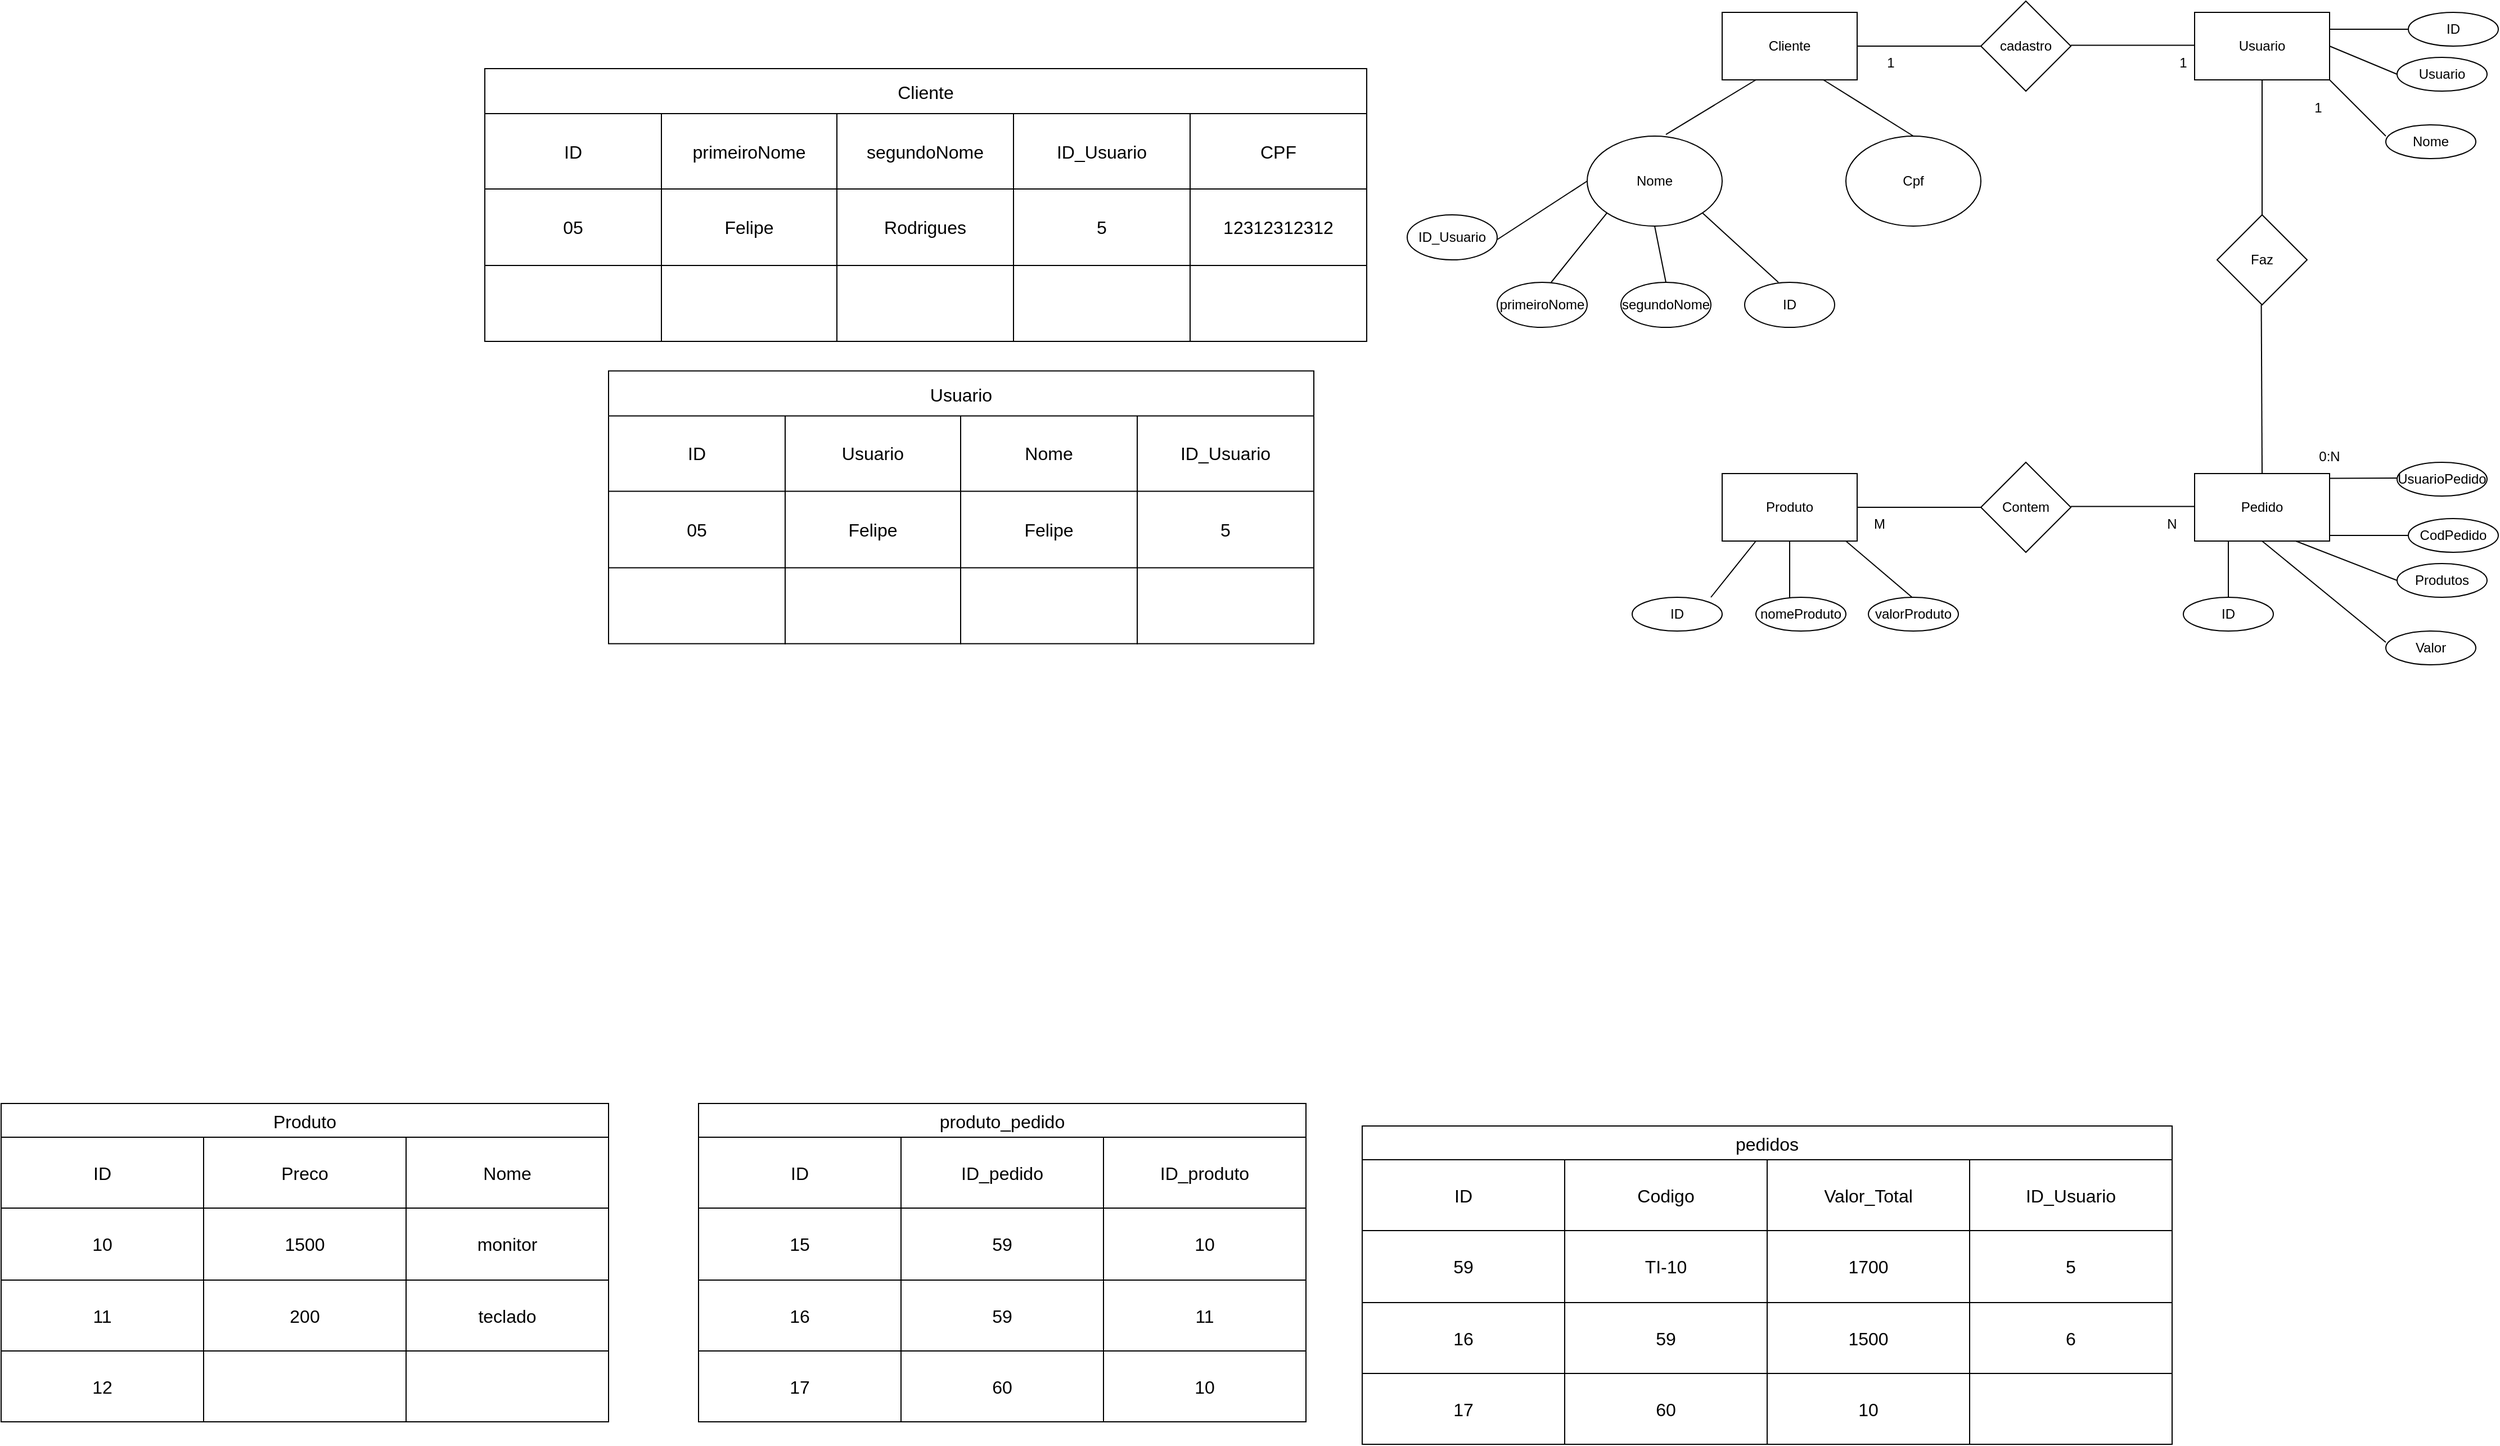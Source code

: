 <mxfile>
    <diagram id="FflS984OIJWIPXjj9kDc" name="Página-1">
        <mxGraphModel dx="3262" dy="885" grid="1" gridSize="10" guides="1" tooltips="1" connect="1" arrows="1" fold="1" page="1" pageScale="1" pageWidth="827" pageHeight="1169" math="0" shadow="0">
            <root>
                <mxCell id="0"/>
                <mxCell id="1" parent="0"/>
                <mxCell id="10" value="Cliente" style="rounded=0;whiteSpace=wrap;html=1;" vertex="1" parent="1">
                    <mxGeometry x="30" y="20" width="120" height="60" as="geometry"/>
                </mxCell>
                <mxCell id="11" value="cadastro" style="rhombus;whiteSpace=wrap;html=1;" vertex="1" parent="1">
                    <mxGeometry x="260" y="10" width="80" height="80" as="geometry"/>
                </mxCell>
                <mxCell id="12" value="Usuario" style="rounded=0;whiteSpace=wrap;html=1;" vertex="1" parent="1">
                    <mxGeometry x="450" y="20" width="120" height="60" as="geometry"/>
                </mxCell>
                <mxCell id="15" value="Produto" style="rounded=0;whiteSpace=wrap;html=1;" vertex="1" parent="1">
                    <mxGeometry x="30" y="430" width="120" height="60" as="geometry"/>
                </mxCell>
                <mxCell id="16" value="" style="endArrow=none;html=1;exitX=1;exitY=0.5;exitDx=0;exitDy=0;entryX=0;entryY=0.5;entryDx=0;entryDy=0;" edge="1" parent="1" source="10" target="11">
                    <mxGeometry width="50" height="50" relative="1" as="geometry">
                        <mxPoint x="320" y="210" as="sourcePoint"/>
                        <mxPoint x="370" y="160" as="targetPoint"/>
                    </mxGeometry>
                </mxCell>
                <mxCell id="17" value="" style="endArrow=none;html=1;exitX=1;exitY=0.5;exitDx=0;exitDy=0;entryX=0;entryY=0.5;entryDx=0;entryDy=0;" edge="1" parent="1">
                    <mxGeometry width="50" height="50" relative="1" as="geometry">
                        <mxPoint x="340" y="49.29" as="sourcePoint"/>
                        <mxPoint x="450" y="49.29" as="targetPoint"/>
                    </mxGeometry>
                </mxCell>
                <mxCell id="18" value="Contem" style="rhombus;whiteSpace=wrap;html=1;" vertex="1" parent="1">
                    <mxGeometry x="260" y="420" width="80" height="80" as="geometry"/>
                </mxCell>
                <mxCell id="19" value="Pedido" style="rounded=0;whiteSpace=wrap;html=1;" vertex="1" parent="1">
                    <mxGeometry x="450" y="430" width="120" height="60" as="geometry"/>
                </mxCell>
                <mxCell id="20" value="" style="endArrow=none;html=1;exitX=1;exitY=0.5;exitDx=0;exitDy=0;entryX=0;entryY=0.5;entryDx=0;entryDy=0;" edge="1" parent="1">
                    <mxGeometry width="50" height="50" relative="1" as="geometry">
                        <mxPoint x="150" y="460" as="sourcePoint"/>
                        <mxPoint x="260" y="460" as="targetPoint"/>
                    </mxGeometry>
                </mxCell>
                <mxCell id="21" value="" style="endArrow=none;html=1;exitX=1;exitY=0.5;exitDx=0;exitDy=0;entryX=0;entryY=0.5;entryDx=0;entryDy=0;" edge="1" parent="1">
                    <mxGeometry width="50" height="50" relative="1" as="geometry">
                        <mxPoint x="340" y="459.29" as="sourcePoint"/>
                        <mxPoint x="450" y="459.29" as="targetPoint"/>
                    </mxGeometry>
                </mxCell>
                <mxCell id="22" value="Nome" style="ellipse;whiteSpace=wrap;html=1;" vertex="1" parent="1">
                    <mxGeometry x="-90" y="130" width="120" height="80" as="geometry"/>
                </mxCell>
                <mxCell id="23" value="Cpf" style="ellipse;whiteSpace=wrap;html=1;" vertex="1" parent="1">
                    <mxGeometry x="140" y="130" width="120" height="80" as="geometry"/>
                </mxCell>
                <mxCell id="24" value="" style="endArrow=none;html=1;exitX=1;exitY=0.5;exitDx=0;exitDy=0;entryX=0.25;entryY=1;entryDx=0;entryDy=0;" edge="1" parent="1" target="10">
                    <mxGeometry width="50" height="50" relative="1" as="geometry">
                        <mxPoint x="-20" y="128.57" as="sourcePoint"/>
                        <mxPoint x="90" y="128.57" as="targetPoint"/>
                    </mxGeometry>
                </mxCell>
                <mxCell id="25" value="" style="endArrow=none;html=1;exitX=0.5;exitY=0;exitDx=0;exitDy=0;entryX=0.75;entryY=1;entryDx=0;entryDy=0;" edge="1" parent="1" source="23" target="10">
                    <mxGeometry width="50" height="50" relative="1" as="geometry">
                        <mxPoint x="150" y="138.57" as="sourcePoint"/>
                        <mxPoint x="230" y="90" as="targetPoint"/>
                    </mxGeometry>
                </mxCell>
                <mxCell id="26" value="primeiroNome" style="ellipse;whiteSpace=wrap;html=1;" vertex="1" parent="1">
                    <mxGeometry x="-170" y="260" width="80" height="40" as="geometry"/>
                </mxCell>
                <mxCell id="27" value="segundoNome" style="ellipse;whiteSpace=wrap;html=1;" vertex="1" parent="1">
                    <mxGeometry x="-60" y="260" width="80" height="40" as="geometry"/>
                </mxCell>
                <mxCell id="28" value="ID" style="ellipse;whiteSpace=wrap;html=1;" vertex="1" parent="1">
                    <mxGeometry x="50" y="260" width="80" height="40" as="geometry"/>
                </mxCell>
                <mxCell id="29" value="" style="endArrow=none;html=1;exitX=0.5;exitY=0;exitDx=0;exitDy=0;entryX=1;entryY=1;entryDx=0;entryDy=0;" edge="1" parent="1" target="22">
                    <mxGeometry width="50" height="50" relative="1" as="geometry">
                        <mxPoint x="80" y="260" as="sourcePoint"/>
                        <mxPoint y="210" as="targetPoint"/>
                    </mxGeometry>
                </mxCell>
                <mxCell id="30" value="" style="endArrow=none;html=1;exitX=0.5;exitY=0;exitDx=0;exitDy=0;entryX=0;entryY=1;entryDx=0;entryDy=0;" edge="1" parent="1" target="22">
                    <mxGeometry width="50" height="50" relative="1" as="geometry">
                        <mxPoint x="-122" y="260" as="sourcePoint"/>
                        <mxPoint x="-190" y="198" as="targetPoint"/>
                    </mxGeometry>
                </mxCell>
                <mxCell id="31" value="" style="endArrow=none;html=1;exitX=0.5;exitY=0;exitDx=0;exitDy=0;entryX=0.5;entryY=1;entryDx=0;entryDy=0;" edge="1" parent="1" target="22">
                    <mxGeometry width="50" height="50" relative="1" as="geometry">
                        <mxPoint x="-20" y="260" as="sourcePoint"/>
                        <mxPoint x="30" y="198" as="targetPoint"/>
                    </mxGeometry>
                </mxCell>
                <mxCell id="32" value="Faz" style="rhombus;whiteSpace=wrap;html=1;" vertex="1" parent="1">
                    <mxGeometry x="470" y="200" width="80" height="80" as="geometry"/>
                </mxCell>
                <mxCell id="33" value="" style="endArrow=none;html=1;exitX=0.5;exitY=0;exitDx=0;exitDy=0;entryX=0.5;entryY=1;entryDx=0;entryDy=0;strokeColor=default;" edge="1" parent="1" target="12">
                    <mxGeometry width="50" height="50" relative="1" as="geometry">
                        <mxPoint x="510" y="200" as="sourcePoint"/>
                        <mxPoint x="430" y="150" as="targetPoint"/>
                    </mxGeometry>
                </mxCell>
                <mxCell id="34" value="" style="endArrow=none;html=1;exitX=0.5;exitY=0;exitDx=0;exitDy=0;entryX=0.5;entryY=1;entryDx=0;entryDy=0;" edge="1" parent="1" source="19">
                    <mxGeometry width="50" height="50" relative="1" as="geometry">
                        <mxPoint x="509.29" y="400" as="sourcePoint"/>
                        <mxPoint x="509.29" y="280" as="targetPoint"/>
                    </mxGeometry>
                </mxCell>
                <mxCell id="35" value="0:N" style="text;html=1;align=center;verticalAlign=middle;whiteSpace=wrap;rounded=0;" vertex="1" parent="1">
                    <mxGeometry x="540" y="400" width="60" height="30" as="geometry"/>
                </mxCell>
                <mxCell id="36" value="1" style="text;html=1;align=center;verticalAlign=middle;whiteSpace=wrap;rounded=0;" vertex="1" parent="1">
                    <mxGeometry x="530" y="90" width="60" height="30" as="geometry"/>
                </mxCell>
                <mxCell id="37" value="1" style="text;html=1;align=center;verticalAlign=middle;whiteSpace=wrap;rounded=0;" vertex="1" parent="1">
                    <mxGeometry x="410" y="50" width="60" height="30" as="geometry"/>
                </mxCell>
                <mxCell id="38" value="1" style="text;html=1;align=center;verticalAlign=middle;whiteSpace=wrap;rounded=0;" vertex="1" parent="1">
                    <mxGeometry x="150" y="50" width="60" height="30" as="geometry"/>
                </mxCell>
                <mxCell id="39" value="N" style="text;html=1;align=center;verticalAlign=middle;whiteSpace=wrap;rounded=0;" vertex="1" parent="1">
                    <mxGeometry x="400" y="460" width="60" height="30" as="geometry"/>
                </mxCell>
                <mxCell id="40" value="M" style="text;html=1;align=center;verticalAlign=middle;whiteSpace=wrap;rounded=0;" vertex="1" parent="1">
                    <mxGeometry x="140" y="460" width="60" height="30" as="geometry"/>
                </mxCell>
                <mxCell id="41" value="ID" style="ellipse;whiteSpace=wrap;html=1;" vertex="1" parent="1">
                    <mxGeometry x="-50" y="540" width="80" height="30" as="geometry"/>
                </mxCell>
                <mxCell id="42" value="ID" style="ellipse;whiteSpace=wrap;html=1;" vertex="1" parent="1">
                    <mxGeometry x="440" y="540" width="80" height="30" as="geometry"/>
                </mxCell>
                <mxCell id="43" value="ID" style="ellipse;whiteSpace=wrap;html=1;" vertex="1" parent="1">
                    <mxGeometry x="640" y="20" width="80" height="30" as="geometry"/>
                </mxCell>
                <mxCell id="44" value="" style="endArrow=none;html=1;exitX=0.5;exitY=0;exitDx=0;exitDy=0;entryX=1;entryY=1;entryDx=0;entryDy=0;" edge="1" parent="1" target="12">
                    <mxGeometry width="50" height="50" relative="1" as="geometry">
                        <mxPoint x="620" y="130" as="sourcePoint"/>
                        <mxPoint x="655" y="90" as="targetPoint"/>
                    </mxGeometry>
                </mxCell>
                <mxCell id="46" value="" style="endArrow=none;html=1;exitX=0.5;exitY=0;exitDx=0;exitDy=0;entryX=0.25;entryY=1;entryDx=0;entryDy=0;" edge="1" parent="1" target="15">
                    <mxGeometry width="50" height="50" relative="1" as="geometry">
                        <mxPoint x="20" y="540" as="sourcePoint"/>
                        <mxPoint x="55" y="500" as="targetPoint"/>
                    </mxGeometry>
                </mxCell>
                <mxCell id="47" value="" style="endArrow=none;html=1;exitX=0.5;exitY=0;exitDx=0;exitDy=0;entryX=0.25;entryY=1;entryDx=0;entryDy=0;" edge="1" parent="1" target="19">
                    <mxGeometry width="50" height="50" relative="1" as="geometry">
                        <mxPoint x="480" y="540" as="sourcePoint"/>
                        <mxPoint x="520" y="490" as="targetPoint"/>
                    </mxGeometry>
                </mxCell>
                <mxCell id="49" value="Nome" style="ellipse;whiteSpace=wrap;html=1;" vertex="1" parent="1">
                    <mxGeometry x="620" y="120" width="80" height="30" as="geometry"/>
                </mxCell>
                <mxCell id="50" value="Usuario" style="ellipse;whiteSpace=wrap;html=1;" vertex="1" parent="1">
                    <mxGeometry x="630" y="60" width="80" height="30" as="geometry"/>
                </mxCell>
                <mxCell id="51" value="" style="endArrow=none;html=1;exitX=0.5;exitY=0;exitDx=0;exitDy=0;entryX=1;entryY=0.5;entryDx=0;entryDy=0;" edge="1" parent="1" target="12">
                    <mxGeometry width="50" height="50" relative="1" as="geometry">
                        <mxPoint x="630" y="75" as="sourcePoint"/>
                        <mxPoint x="580" y="25" as="targetPoint"/>
                    </mxGeometry>
                </mxCell>
                <mxCell id="52" value="" style="endArrow=none;html=1;exitX=0.5;exitY=0;exitDx=0;exitDy=0;entryX=1;entryY=0.25;entryDx=0;entryDy=0;" edge="1" parent="1" target="12">
                    <mxGeometry width="50" height="50" relative="1" as="geometry">
                        <mxPoint x="640" y="35" as="sourcePoint"/>
                        <mxPoint x="580" y="10" as="targetPoint"/>
                    </mxGeometry>
                </mxCell>
                <mxCell id="53" value="CodPedido" style="ellipse;whiteSpace=wrap;html=1;" vertex="1" parent="1">
                    <mxGeometry x="640" y="470" width="80" height="30" as="geometry"/>
                </mxCell>
                <mxCell id="54" value="" style="endArrow=none;html=1;exitX=0.5;exitY=0;exitDx=0;exitDy=0;entryX=0.5;entryY=1;entryDx=0;entryDy=0;" edge="1" parent="1" target="19">
                    <mxGeometry width="50" height="50" relative="1" as="geometry">
                        <mxPoint x="620" y="580" as="sourcePoint"/>
                        <mxPoint x="570" y="530" as="targetPoint"/>
                    </mxGeometry>
                </mxCell>
                <mxCell id="55" value="Valor" style="ellipse;whiteSpace=wrap;html=1;" vertex="1" parent="1">
                    <mxGeometry x="620" y="570" width="80" height="30" as="geometry"/>
                </mxCell>
                <mxCell id="56" value="Produtos" style="ellipse;whiteSpace=wrap;html=1;" vertex="1" parent="1">
                    <mxGeometry x="630" y="510" width="80" height="30" as="geometry"/>
                </mxCell>
                <mxCell id="57" value="" style="endArrow=none;html=1;exitX=0.5;exitY=0;exitDx=0;exitDy=0;entryX=0.75;entryY=1;entryDx=0;entryDy=0;" edge="1" parent="1" target="19">
                    <mxGeometry width="50" height="50" relative="1" as="geometry">
                        <mxPoint x="630" y="525" as="sourcePoint"/>
                        <mxPoint x="570" y="500" as="targetPoint"/>
                    </mxGeometry>
                </mxCell>
                <mxCell id="58" value="" style="endArrow=none;html=1;exitX=0.5;exitY=0;exitDx=0;exitDy=0;entryX=1;entryY=0.25;entryDx=0;entryDy=0;" edge="1" parent="1">
                    <mxGeometry width="50" height="50" relative="1" as="geometry">
                        <mxPoint x="640" y="485" as="sourcePoint"/>
                        <mxPoint x="570" y="485" as="targetPoint"/>
                    </mxGeometry>
                </mxCell>
                <mxCell id="59" value="UsuarioPedido" style="ellipse;whiteSpace=wrap;html=1;" vertex="1" parent="1">
                    <mxGeometry x="630" y="420" width="80" height="30" as="geometry"/>
                </mxCell>
                <mxCell id="60" value="" style="endArrow=none;html=1;entryX=1;entryY=0.25;entryDx=0;entryDy=0;" edge="1" parent="1">
                    <mxGeometry width="50" height="50" relative="1" as="geometry">
                        <mxPoint x="630" y="434" as="sourcePoint"/>
                        <mxPoint x="570" y="434.29" as="targetPoint"/>
                    </mxGeometry>
                </mxCell>
                <mxCell id="84" value="Cliente" style="shape=table;startSize=40;container=1;collapsible=0;childLayout=tableLayout;strokeColor=default;fontSize=16;fontFamily=Helvetica;fontColor=default;labelBackgroundColor=default;" vertex="1" parent="1">
                    <mxGeometry x="-1070" y="70" width="784" height="242.5" as="geometry"/>
                </mxCell>
                <mxCell id="85" value="" style="shape=tableRow;horizontal=0;startSize=0;swimlaneHead=0;swimlaneBody=0;strokeColor=inherit;top=0;left=0;bottom=0;right=0;collapsible=0;dropTarget=0;fillColor=none;points=[[0,0.5],[1,0.5]];portConstraint=eastwest;fontSize=16;fontFamily=Helvetica;fontColor=default;labelBackgroundColor=default;" vertex="1" parent="84">
                    <mxGeometry y="40" width="784" height="67" as="geometry"/>
                </mxCell>
                <mxCell id="86" value="ID" style="shape=partialRectangle;html=1;whiteSpace=wrap;connectable=0;strokeColor=inherit;overflow=hidden;fillColor=none;top=0;left=0;bottom=0;right=0;pointerEvents=1;fontSize=16;fontFamily=Helvetica;fontColor=default;labelBackgroundColor=default;" vertex="1" parent="85">
                    <mxGeometry width="157" height="67" as="geometry">
                        <mxRectangle width="157" height="67" as="alternateBounds"/>
                    </mxGeometry>
                </mxCell>
                <mxCell id="87" value="primeiroNome" style="shape=partialRectangle;html=1;whiteSpace=wrap;connectable=0;strokeColor=inherit;overflow=hidden;fillColor=none;top=0;left=0;bottom=0;right=0;pointerEvents=1;fontSize=16;fontFamily=Helvetica;fontColor=default;labelBackgroundColor=default;" vertex="1" parent="85">
                    <mxGeometry x="157" width="156" height="67" as="geometry">
                        <mxRectangle width="156" height="67" as="alternateBounds"/>
                    </mxGeometry>
                </mxCell>
                <mxCell id="88" value="segundoNome" style="shape=partialRectangle;html=1;whiteSpace=wrap;connectable=0;strokeColor=inherit;overflow=hidden;fillColor=none;top=0;left=0;bottom=0;right=0;pointerEvents=1;fontSize=16;fontFamily=Helvetica;fontColor=default;labelBackgroundColor=default;" vertex="1" parent="85">
                    <mxGeometry x="313" width="157" height="67" as="geometry">
                        <mxRectangle width="157" height="67" as="alternateBounds"/>
                    </mxGeometry>
                </mxCell>
                <mxCell id="99" value="ID_Usuario" style="shape=partialRectangle;html=1;whiteSpace=wrap;connectable=0;strokeColor=inherit;overflow=hidden;fillColor=none;top=0;left=0;bottom=0;right=0;pointerEvents=1;fontSize=16;fontFamily=Helvetica;fontColor=default;labelBackgroundColor=default;" vertex="1" parent="85">
                    <mxGeometry x="470" width="157" height="67" as="geometry">
                        <mxRectangle width="157" height="67" as="alternateBounds"/>
                    </mxGeometry>
                </mxCell>
                <mxCell id="140" value="CPF" style="shape=partialRectangle;html=1;whiteSpace=wrap;connectable=0;strokeColor=inherit;overflow=hidden;fillColor=none;top=0;left=0;bottom=0;right=0;pointerEvents=1;fontSize=16;fontFamily=Helvetica;fontColor=default;labelBackgroundColor=default;" vertex="1" parent="85">
                    <mxGeometry x="627" width="157" height="67" as="geometry">
                        <mxRectangle width="157" height="67" as="alternateBounds"/>
                    </mxGeometry>
                </mxCell>
                <mxCell id="89" value="" style="shape=tableRow;horizontal=0;startSize=0;swimlaneHead=0;swimlaneBody=0;strokeColor=inherit;top=0;left=0;bottom=0;right=0;collapsible=0;dropTarget=0;fillColor=none;points=[[0,0.5],[1,0.5]];portConstraint=eastwest;fontSize=16;fontFamily=Helvetica;fontColor=default;labelBackgroundColor=default;" vertex="1" parent="84">
                    <mxGeometry y="107" width="784" height="68" as="geometry"/>
                </mxCell>
                <mxCell id="90" value="05" style="shape=partialRectangle;html=1;whiteSpace=wrap;connectable=0;strokeColor=inherit;overflow=hidden;fillColor=none;top=0;left=0;bottom=0;right=0;pointerEvents=1;fontSize=16;fontFamily=Helvetica;fontColor=default;labelBackgroundColor=default;" vertex="1" parent="89">
                    <mxGeometry width="157" height="68" as="geometry">
                        <mxRectangle width="157" height="68" as="alternateBounds"/>
                    </mxGeometry>
                </mxCell>
                <mxCell id="91" value="Felipe" style="shape=partialRectangle;html=1;whiteSpace=wrap;connectable=0;strokeColor=inherit;overflow=hidden;fillColor=none;top=0;left=0;bottom=0;right=0;pointerEvents=1;fontSize=16;fontFamily=Helvetica;fontColor=default;labelBackgroundColor=default;" vertex="1" parent="89">
                    <mxGeometry x="157" width="156" height="68" as="geometry">
                        <mxRectangle width="156" height="68" as="alternateBounds"/>
                    </mxGeometry>
                </mxCell>
                <mxCell id="92" value="Rodrigues" style="shape=partialRectangle;html=1;whiteSpace=wrap;connectable=0;strokeColor=inherit;overflow=hidden;fillColor=none;top=0;left=0;bottom=0;right=0;pointerEvents=1;fontSize=16;fontFamily=Helvetica;fontColor=default;labelBackgroundColor=default;" vertex="1" parent="89">
                    <mxGeometry x="313" width="157" height="68" as="geometry">
                        <mxRectangle width="157" height="68" as="alternateBounds"/>
                    </mxGeometry>
                </mxCell>
                <mxCell id="100" value="5" style="shape=partialRectangle;html=1;whiteSpace=wrap;connectable=0;strokeColor=inherit;overflow=hidden;fillColor=none;top=0;left=0;bottom=0;right=0;pointerEvents=1;fontSize=16;fontFamily=Helvetica;fontColor=default;labelBackgroundColor=default;" vertex="1" parent="89">
                    <mxGeometry x="470" width="157" height="68" as="geometry">
                        <mxRectangle width="157" height="68" as="alternateBounds"/>
                    </mxGeometry>
                </mxCell>
                <mxCell id="141" value="12312312312" style="shape=partialRectangle;html=1;whiteSpace=wrap;connectable=0;strokeColor=inherit;overflow=hidden;fillColor=none;top=0;left=0;bottom=0;right=0;pointerEvents=1;fontSize=16;fontFamily=Helvetica;fontColor=default;labelBackgroundColor=default;" vertex="1" parent="89">
                    <mxGeometry x="627" width="157" height="68" as="geometry">
                        <mxRectangle width="157" height="68" as="alternateBounds"/>
                    </mxGeometry>
                </mxCell>
                <mxCell id="93" value="" style="shape=tableRow;horizontal=0;startSize=0;swimlaneHead=0;swimlaneBody=0;strokeColor=inherit;top=0;left=0;bottom=0;right=0;collapsible=0;dropTarget=0;fillColor=none;points=[[0,0.5],[1,0.5]];portConstraint=eastwest;fontSize=16;fontFamily=Helvetica;fontColor=default;labelBackgroundColor=default;" vertex="1" parent="84">
                    <mxGeometry y="175" width="784" height="68" as="geometry"/>
                </mxCell>
                <mxCell id="94" value="" style="shape=partialRectangle;html=1;whiteSpace=wrap;connectable=0;strokeColor=inherit;overflow=hidden;fillColor=none;top=0;left=0;bottom=0;right=0;pointerEvents=1;fontSize=16;fontFamily=Helvetica;fontColor=default;labelBackgroundColor=default;" vertex="1" parent="93">
                    <mxGeometry width="157" height="68" as="geometry">
                        <mxRectangle width="157" height="68" as="alternateBounds"/>
                    </mxGeometry>
                </mxCell>
                <mxCell id="95" value="" style="shape=partialRectangle;html=1;whiteSpace=wrap;connectable=0;strokeColor=inherit;overflow=hidden;fillColor=none;top=0;left=0;bottom=0;right=0;pointerEvents=1;fontSize=16;fontFamily=Helvetica;fontColor=default;labelBackgroundColor=default;" vertex="1" parent="93">
                    <mxGeometry x="157" width="156" height="68" as="geometry">
                        <mxRectangle width="156" height="68" as="alternateBounds"/>
                    </mxGeometry>
                </mxCell>
                <mxCell id="96" value="" style="shape=partialRectangle;html=1;whiteSpace=wrap;connectable=0;strokeColor=inherit;overflow=hidden;fillColor=none;top=0;left=0;bottom=0;right=0;pointerEvents=1;fontSize=16;fontFamily=Helvetica;fontColor=default;labelBackgroundColor=default;" vertex="1" parent="93">
                    <mxGeometry x="313" width="157" height="68" as="geometry">
                        <mxRectangle width="157" height="68" as="alternateBounds"/>
                    </mxGeometry>
                </mxCell>
                <mxCell id="101" style="shape=partialRectangle;html=1;whiteSpace=wrap;connectable=0;strokeColor=inherit;overflow=hidden;fillColor=none;top=0;left=0;bottom=0;right=0;pointerEvents=1;fontSize=16;fontFamily=Helvetica;fontColor=default;labelBackgroundColor=default;" vertex="1" parent="93">
                    <mxGeometry x="470" width="157" height="68" as="geometry">
                        <mxRectangle width="157" height="68" as="alternateBounds"/>
                    </mxGeometry>
                </mxCell>
                <mxCell id="142" style="shape=partialRectangle;html=1;whiteSpace=wrap;connectable=0;strokeColor=inherit;overflow=hidden;fillColor=none;top=0;left=0;bottom=0;right=0;pointerEvents=1;fontSize=16;fontFamily=Helvetica;fontColor=default;labelBackgroundColor=default;" vertex="1" parent="93">
                    <mxGeometry x="627" width="157" height="68" as="geometry">
                        <mxRectangle width="157" height="68" as="alternateBounds"/>
                    </mxGeometry>
                </mxCell>
                <mxCell id="97" value="ID_Usuario" style="ellipse;whiteSpace=wrap;html=1;" vertex="1" parent="1">
                    <mxGeometry x="-250" y="200" width="80" height="40" as="geometry"/>
                </mxCell>
                <mxCell id="98" value="" style="endArrow=none;html=1;exitX=0.5;exitY=0;exitDx=0;exitDy=0;entryX=0;entryY=0.5;entryDx=0;entryDy=0;" edge="1" parent="1" target="22">
                    <mxGeometry width="50" height="50" relative="1" as="geometry">
                        <mxPoint x="-170" y="222" as="sourcePoint"/>
                        <mxPoint x="-120" y="160" as="targetPoint"/>
                        <Array as="points"/>
                    </mxGeometry>
                </mxCell>
                <mxCell id="124" value="Usuario" style="shape=table;startSize=40;container=1;collapsible=0;childLayout=tableLayout;strokeColor=default;fontSize=16;fontFamily=Helvetica;fontColor=default;labelBackgroundColor=default;" vertex="1" parent="1">
                    <mxGeometry x="-960" y="338.75" width="627" height="242.5" as="geometry"/>
                </mxCell>
                <mxCell id="125" value="" style="shape=tableRow;horizontal=0;startSize=0;swimlaneHead=0;swimlaneBody=0;strokeColor=inherit;top=0;left=0;bottom=0;right=0;collapsible=0;dropTarget=0;fillColor=none;points=[[0,0.5],[1,0.5]];portConstraint=eastwest;fontSize=16;fontFamily=Helvetica;fontColor=default;labelBackgroundColor=default;" vertex="1" parent="124">
                    <mxGeometry y="40" width="627" height="67" as="geometry"/>
                </mxCell>
                <mxCell id="126" value="ID" style="shape=partialRectangle;html=1;whiteSpace=wrap;connectable=0;strokeColor=inherit;overflow=hidden;fillColor=none;top=0;left=0;bottom=0;right=0;pointerEvents=1;fontSize=16;fontFamily=Helvetica;fontColor=default;labelBackgroundColor=default;" vertex="1" parent="125">
                    <mxGeometry width="157" height="67" as="geometry">
                        <mxRectangle width="157" height="67" as="alternateBounds"/>
                    </mxGeometry>
                </mxCell>
                <mxCell id="127" value="Usuario" style="shape=partialRectangle;html=1;whiteSpace=wrap;connectable=0;strokeColor=inherit;overflow=hidden;fillColor=none;top=0;left=0;bottom=0;right=0;pointerEvents=1;fontSize=16;fontFamily=Helvetica;fontColor=default;labelBackgroundColor=default;" vertex="1" parent="125">
                    <mxGeometry x="157" width="156" height="67" as="geometry">
                        <mxRectangle width="156" height="67" as="alternateBounds"/>
                    </mxGeometry>
                </mxCell>
                <mxCell id="128" value="Nome" style="shape=partialRectangle;html=1;whiteSpace=wrap;connectable=0;strokeColor=inherit;overflow=hidden;fillColor=none;top=0;left=0;bottom=0;right=0;pointerEvents=1;fontSize=16;fontFamily=Helvetica;fontColor=default;labelBackgroundColor=default;" vertex="1" parent="125">
                    <mxGeometry x="313" width="157" height="67" as="geometry">
                        <mxRectangle width="157" height="67" as="alternateBounds"/>
                    </mxGeometry>
                </mxCell>
                <mxCell id="129" value="ID_Usuario" style="shape=partialRectangle;html=1;whiteSpace=wrap;connectable=0;strokeColor=inherit;overflow=hidden;fillColor=none;top=0;left=0;bottom=0;right=0;pointerEvents=1;fontSize=16;fontFamily=Helvetica;fontColor=default;labelBackgroundColor=default;" vertex="1" parent="125">
                    <mxGeometry x="470" width="157" height="67" as="geometry">
                        <mxRectangle width="157" height="67" as="alternateBounds"/>
                    </mxGeometry>
                </mxCell>
                <mxCell id="130" value="" style="shape=tableRow;horizontal=0;startSize=0;swimlaneHead=0;swimlaneBody=0;strokeColor=inherit;top=0;left=0;bottom=0;right=0;collapsible=0;dropTarget=0;fillColor=none;points=[[0,0.5],[1,0.5]];portConstraint=eastwest;fontSize=16;fontFamily=Helvetica;fontColor=default;labelBackgroundColor=default;" vertex="1" parent="124">
                    <mxGeometry y="107" width="627" height="68" as="geometry"/>
                </mxCell>
                <mxCell id="131" value="05" style="shape=partialRectangle;html=1;whiteSpace=wrap;connectable=0;strokeColor=inherit;overflow=hidden;fillColor=none;top=0;left=0;bottom=0;right=0;pointerEvents=1;fontSize=16;fontFamily=Helvetica;fontColor=default;labelBackgroundColor=default;" vertex="1" parent="130">
                    <mxGeometry width="157" height="68" as="geometry">
                        <mxRectangle width="157" height="68" as="alternateBounds"/>
                    </mxGeometry>
                </mxCell>
                <mxCell id="132" value="Felipe" style="shape=partialRectangle;html=1;whiteSpace=wrap;connectable=0;strokeColor=inherit;overflow=hidden;fillColor=none;top=0;left=0;bottom=0;right=0;pointerEvents=1;fontSize=16;fontFamily=Helvetica;fontColor=default;labelBackgroundColor=default;" vertex="1" parent="130">
                    <mxGeometry x="157" width="156" height="68" as="geometry">
                        <mxRectangle width="156" height="68" as="alternateBounds"/>
                    </mxGeometry>
                </mxCell>
                <mxCell id="133" value="Felipe" style="shape=partialRectangle;html=1;whiteSpace=wrap;connectable=0;strokeColor=inherit;overflow=hidden;fillColor=none;top=0;left=0;bottom=0;right=0;pointerEvents=1;fontSize=16;fontFamily=Helvetica;fontColor=default;labelBackgroundColor=default;" vertex="1" parent="130">
                    <mxGeometry x="313" width="157" height="68" as="geometry">
                        <mxRectangle width="157" height="68" as="alternateBounds"/>
                    </mxGeometry>
                </mxCell>
                <mxCell id="134" value="5" style="shape=partialRectangle;html=1;whiteSpace=wrap;connectable=0;strokeColor=inherit;overflow=hidden;fillColor=none;top=0;left=0;bottom=0;right=0;pointerEvents=1;fontSize=16;fontFamily=Helvetica;fontColor=default;labelBackgroundColor=default;" vertex="1" parent="130">
                    <mxGeometry x="470" width="157" height="68" as="geometry">
                        <mxRectangle width="157" height="68" as="alternateBounds"/>
                    </mxGeometry>
                </mxCell>
                <mxCell id="135" value="" style="shape=tableRow;horizontal=0;startSize=0;swimlaneHead=0;swimlaneBody=0;strokeColor=inherit;top=0;left=0;bottom=0;right=0;collapsible=0;dropTarget=0;fillColor=none;points=[[0,0.5],[1,0.5]];portConstraint=eastwest;fontSize=16;fontFamily=Helvetica;fontColor=default;labelBackgroundColor=default;" vertex="1" parent="124">
                    <mxGeometry y="175" width="627" height="68" as="geometry"/>
                </mxCell>
                <mxCell id="136" value="" style="shape=partialRectangle;html=1;whiteSpace=wrap;connectable=0;strokeColor=inherit;overflow=hidden;fillColor=none;top=0;left=0;bottom=0;right=0;pointerEvents=1;fontSize=16;fontFamily=Helvetica;fontColor=default;labelBackgroundColor=default;" vertex="1" parent="135">
                    <mxGeometry width="157" height="68" as="geometry">
                        <mxRectangle width="157" height="68" as="alternateBounds"/>
                    </mxGeometry>
                </mxCell>
                <mxCell id="137" value="" style="shape=partialRectangle;html=1;whiteSpace=wrap;connectable=0;strokeColor=inherit;overflow=hidden;fillColor=none;top=0;left=0;bottom=0;right=0;pointerEvents=1;fontSize=16;fontFamily=Helvetica;fontColor=default;labelBackgroundColor=default;" vertex="1" parent="135">
                    <mxGeometry x="157" width="156" height="68" as="geometry">
                        <mxRectangle width="156" height="68" as="alternateBounds"/>
                    </mxGeometry>
                </mxCell>
                <mxCell id="138" value="" style="shape=partialRectangle;html=1;whiteSpace=wrap;connectable=0;strokeColor=inherit;overflow=hidden;fillColor=none;top=0;left=0;bottom=0;right=0;pointerEvents=1;fontSize=16;fontFamily=Helvetica;fontColor=default;labelBackgroundColor=default;" vertex="1" parent="135">
                    <mxGeometry x="313" width="157" height="68" as="geometry">
                        <mxRectangle width="157" height="68" as="alternateBounds"/>
                    </mxGeometry>
                </mxCell>
                <mxCell id="139" style="shape=partialRectangle;html=1;whiteSpace=wrap;connectable=0;strokeColor=inherit;overflow=hidden;fillColor=none;top=0;left=0;bottom=0;right=0;pointerEvents=1;fontSize=16;fontFamily=Helvetica;fontColor=default;labelBackgroundColor=default;" vertex="1" parent="135">
                    <mxGeometry x="470" width="157" height="68" as="geometry">
                        <mxRectangle width="157" height="68" as="alternateBounds"/>
                    </mxGeometry>
                </mxCell>
                <mxCell id="143" value="produto_pedido" style="shape=table;startSize=30;container=1;collapsible=0;childLayout=tableLayout;strokeColor=default;fontSize=16;align=center;verticalAlign=middle;fontFamily=Helvetica;fontColor=default;labelBackgroundColor=default;fillColor=default;" vertex="1" parent="1">
                    <mxGeometry x="-880" y="990" width="540" height="283" as="geometry"/>
                </mxCell>
                <mxCell id="144" value="" style="shape=tableRow;horizontal=0;startSize=0;swimlaneHead=0;swimlaneBody=0;strokeColor=inherit;top=0;left=0;bottom=0;right=0;collapsible=0;dropTarget=0;fillColor=none;points=[[0,0.5],[1,0.5]];portConstraint=eastwest;fontSize=16;align=center;verticalAlign=middle;fontFamily=Helvetica;fontColor=default;labelBackgroundColor=default;" vertex="1" parent="143">
                    <mxGeometry y="30" width="540" height="63" as="geometry"/>
                </mxCell>
                <mxCell id="145" value="ID" style="shape=partialRectangle;html=1;whiteSpace=wrap;connectable=0;strokeColor=inherit;overflow=hidden;fillColor=none;top=0;left=0;bottom=0;right=0;pointerEvents=1;fontSize=16;align=center;verticalAlign=middle;fontFamily=Helvetica;fontColor=default;labelBackgroundColor=default;" vertex="1" parent="144">
                    <mxGeometry width="180" height="63" as="geometry">
                        <mxRectangle width="180" height="63" as="alternateBounds"/>
                    </mxGeometry>
                </mxCell>
                <mxCell id="146" value="ID_pedido" style="shape=partialRectangle;html=1;whiteSpace=wrap;connectable=0;strokeColor=inherit;overflow=hidden;fillColor=none;top=0;left=0;bottom=0;right=0;pointerEvents=1;fontSize=16;align=center;verticalAlign=middle;fontFamily=Helvetica;fontColor=default;labelBackgroundColor=default;" vertex="1" parent="144">
                    <mxGeometry x="180" width="180" height="63" as="geometry">
                        <mxRectangle width="180" height="63" as="alternateBounds"/>
                    </mxGeometry>
                </mxCell>
                <mxCell id="147" value="ID_produto" style="shape=partialRectangle;html=1;whiteSpace=wrap;connectable=0;strokeColor=inherit;overflow=hidden;fillColor=none;top=0;left=0;bottom=0;right=0;pointerEvents=1;fontSize=16;align=center;verticalAlign=middle;fontFamily=Helvetica;fontColor=default;labelBackgroundColor=default;" vertex="1" parent="144">
                    <mxGeometry x="360" width="180" height="63" as="geometry">
                        <mxRectangle width="180" height="63" as="alternateBounds"/>
                    </mxGeometry>
                </mxCell>
                <mxCell id="148" value="" style="shape=tableRow;horizontal=0;startSize=0;swimlaneHead=0;swimlaneBody=0;strokeColor=inherit;top=0;left=0;bottom=0;right=0;collapsible=0;dropTarget=0;fillColor=none;points=[[0,0.5],[1,0.5]];portConstraint=eastwest;fontSize=16;align=center;verticalAlign=middle;fontFamily=Helvetica;fontColor=default;labelBackgroundColor=default;" vertex="1" parent="143">
                    <mxGeometry y="93" width="540" height="64" as="geometry"/>
                </mxCell>
                <mxCell id="149" value="15" style="shape=partialRectangle;html=1;whiteSpace=wrap;connectable=0;strokeColor=inherit;overflow=hidden;fillColor=none;top=0;left=0;bottom=0;right=0;pointerEvents=1;fontSize=16;align=center;verticalAlign=middle;fontFamily=Helvetica;fontColor=default;labelBackgroundColor=default;" vertex="1" parent="148">
                    <mxGeometry width="180" height="64" as="geometry">
                        <mxRectangle width="180" height="64" as="alternateBounds"/>
                    </mxGeometry>
                </mxCell>
                <mxCell id="150" value="59" style="shape=partialRectangle;html=1;whiteSpace=wrap;connectable=0;strokeColor=inherit;overflow=hidden;fillColor=none;top=0;left=0;bottom=0;right=0;pointerEvents=1;fontSize=16;align=center;verticalAlign=middle;fontFamily=Helvetica;fontColor=default;labelBackgroundColor=default;" vertex="1" parent="148">
                    <mxGeometry x="180" width="180" height="64" as="geometry">
                        <mxRectangle width="180" height="64" as="alternateBounds"/>
                    </mxGeometry>
                </mxCell>
                <mxCell id="151" value="10" style="shape=partialRectangle;html=1;whiteSpace=wrap;connectable=0;strokeColor=inherit;overflow=hidden;fillColor=none;top=0;left=0;bottom=0;right=0;pointerEvents=1;fontSize=16;align=center;verticalAlign=middle;fontFamily=Helvetica;fontColor=default;labelBackgroundColor=default;" vertex="1" parent="148">
                    <mxGeometry x="360" width="180" height="64" as="geometry">
                        <mxRectangle width="180" height="64" as="alternateBounds"/>
                    </mxGeometry>
                </mxCell>
                <mxCell id="152" value="" style="shape=tableRow;horizontal=0;startSize=0;swimlaneHead=0;swimlaneBody=0;strokeColor=inherit;top=0;left=0;bottom=0;right=0;collapsible=0;dropTarget=0;fillColor=none;points=[[0,0.5],[1,0.5]];portConstraint=eastwest;fontSize=16;align=center;verticalAlign=middle;fontFamily=Helvetica;fontColor=default;labelBackgroundColor=default;" vertex="1" parent="143">
                    <mxGeometry y="157" width="540" height="63" as="geometry"/>
                </mxCell>
                <mxCell id="153" value="16" style="shape=partialRectangle;html=1;whiteSpace=wrap;connectable=0;strokeColor=inherit;overflow=hidden;fillColor=none;top=0;left=0;bottom=0;right=0;pointerEvents=1;fontSize=16;align=center;verticalAlign=middle;fontFamily=Helvetica;fontColor=default;labelBackgroundColor=default;" vertex="1" parent="152">
                    <mxGeometry width="180" height="63" as="geometry">
                        <mxRectangle width="180" height="63" as="alternateBounds"/>
                    </mxGeometry>
                </mxCell>
                <mxCell id="154" value="59" style="shape=partialRectangle;html=1;whiteSpace=wrap;connectable=0;strokeColor=inherit;overflow=hidden;fillColor=none;top=0;left=0;bottom=0;right=0;pointerEvents=1;fontSize=16;align=center;verticalAlign=middle;fontFamily=Helvetica;fontColor=default;labelBackgroundColor=default;" vertex="1" parent="152">
                    <mxGeometry x="180" width="180" height="63" as="geometry">
                        <mxRectangle width="180" height="63" as="alternateBounds"/>
                    </mxGeometry>
                </mxCell>
                <mxCell id="155" value="11" style="shape=partialRectangle;html=1;whiteSpace=wrap;connectable=0;strokeColor=inherit;overflow=hidden;fillColor=none;top=0;left=0;bottom=0;right=0;pointerEvents=1;fontSize=16;align=center;verticalAlign=middle;fontFamily=Helvetica;fontColor=default;labelBackgroundColor=default;" vertex="1" parent="152">
                    <mxGeometry x="360" width="180" height="63" as="geometry">
                        <mxRectangle width="180" height="63" as="alternateBounds"/>
                    </mxGeometry>
                </mxCell>
                <mxCell id="180" style="shape=tableRow;horizontal=0;startSize=0;swimlaneHead=0;swimlaneBody=0;strokeColor=inherit;top=0;left=0;bottom=0;right=0;collapsible=0;dropTarget=0;fillColor=none;points=[[0,0.5],[1,0.5]];portConstraint=eastwest;fontSize=16;align=center;verticalAlign=middle;fontFamily=Helvetica;fontColor=default;labelBackgroundColor=default;" vertex="1" parent="143">
                    <mxGeometry y="220" width="540" height="63" as="geometry"/>
                </mxCell>
                <mxCell id="181" value="17" style="shape=partialRectangle;html=1;whiteSpace=wrap;connectable=0;strokeColor=inherit;overflow=hidden;fillColor=none;top=0;left=0;bottom=0;right=0;pointerEvents=1;fontSize=16;align=center;verticalAlign=middle;fontFamily=Helvetica;fontColor=default;labelBackgroundColor=default;" vertex="1" parent="180">
                    <mxGeometry width="180" height="63" as="geometry">
                        <mxRectangle width="180" height="63" as="alternateBounds"/>
                    </mxGeometry>
                </mxCell>
                <mxCell id="182" value="60" style="shape=partialRectangle;html=1;whiteSpace=wrap;connectable=0;strokeColor=inherit;overflow=hidden;fillColor=none;top=0;left=0;bottom=0;right=0;pointerEvents=1;fontSize=16;align=center;verticalAlign=middle;fontFamily=Helvetica;fontColor=default;labelBackgroundColor=default;" vertex="1" parent="180">
                    <mxGeometry x="180" width="180" height="63" as="geometry">
                        <mxRectangle width="180" height="63" as="alternateBounds"/>
                    </mxGeometry>
                </mxCell>
                <mxCell id="183" value="10" style="shape=partialRectangle;html=1;whiteSpace=wrap;connectable=0;strokeColor=inherit;overflow=hidden;fillColor=none;top=0;left=0;bottom=0;right=0;pointerEvents=1;fontSize=16;align=center;verticalAlign=middle;fontFamily=Helvetica;fontColor=default;labelBackgroundColor=default;" vertex="1" parent="180">
                    <mxGeometry x="360" width="180" height="63" as="geometry">
                        <mxRectangle width="180" height="63" as="alternateBounds"/>
                    </mxGeometry>
                </mxCell>
                <mxCell id="156" value="nomeProduto" style="ellipse;whiteSpace=wrap;html=1;" vertex="1" parent="1">
                    <mxGeometry x="60" y="540" width="80" height="30" as="geometry"/>
                </mxCell>
                <mxCell id="157" value="valorProduto" style="ellipse;whiteSpace=wrap;html=1;" vertex="1" parent="1">
                    <mxGeometry x="160" y="540" width="80" height="30" as="geometry"/>
                </mxCell>
                <mxCell id="158" value="" style="endArrow=none;html=1;exitX=0.5;exitY=0;exitDx=0;exitDy=0;entryX=0.5;entryY=1;entryDx=0;entryDy=0;" edge="1" parent="1" target="15">
                    <mxGeometry width="50" height="50" relative="1" as="geometry">
                        <mxPoint x="90" y="540" as="sourcePoint"/>
                        <mxPoint x="130" y="490" as="targetPoint"/>
                    </mxGeometry>
                </mxCell>
                <mxCell id="159" value="" style="endArrow=none;html=1;exitX=0.5;exitY=0;exitDx=0;exitDy=0;entryX=0;entryY=1;entryDx=0;entryDy=0;" edge="1" parent="1" target="40">
                    <mxGeometry width="50" height="50" relative="1" as="geometry">
                        <mxPoint x="198.82" y="540" as="sourcePoint"/>
                        <mxPoint x="198.82" y="490" as="targetPoint"/>
                    </mxGeometry>
                </mxCell>
                <mxCell id="160" value="Produto" style="shape=table;startSize=30;container=1;collapsible=0;childLayout=tableLayout;strokeColor=default;fontSize=16;align=center;verticalAlign=middle;fontFamily=Helvetica;fontColor=default;labelBackgroundColor=default;fillColor=default;" vertex="1" parent="1">
                    <mxGeometry x="-1500" y="990" width="540" height="283" as="geometry"/>
                </mxCell>
                <mxCell id="161" value="" style="shape=tableRow;horizontal=0;startSize=0;swimlaneHead=0;swimlaneBody=0;strokeColor=inherit;top=0;left=0;bottom=0;right=0;collapsible=0;dropTarget=0;fillColor=none;points=[[0,0.5],[1,0.5]];portConstraint=eastwest;fontSize=16;align=center;verticalAlign=middle;fontFamily=Helvetica;fontColor=default;labelBackgroundColor=default;" vertex="1" parent="160">
                    <mxGeometry y="30" width="540" height="63" as="geometry"/>
                </mxCell>
                <mxCell id="162" value="ID" style="shape=partialRectangle;html=1;whiteSpace=wrap;connectable=0;strokeColor=inherit;overflow=hidden;fillColor=none;top=0;left=0;bottom=0;right=0;pointerEvents=1;fontSize=16;align=center;verticalAlign=middle;fontFamily=Helvetica;fontColor=default;labelBackgroundColor=default;" vertex="1" parent="161">
                    <mxGeometry width="180" height="63" as="geometry">
                        <mxRectangle width="180" height="63" as="alternateBounds"/>
                    </mxGeometry>
                </mxCell>
                <mxCell id="163" value="Preco" style="shape=partialRectangle;html=1;whiteSpace=wrap;connectable=0;strokeColor=inherit;overflow=hidden;fillColor=none;top=0;left=0;bottom=0;right=0;pointerEvents=1;fontSize=16;align=center;verticalAlign=middle;fontFamily=Helvetica;fontColor=default;labelBackgroundColor=default;" vertex="1" parent="161">
                    <mxGeometry x="180" width="180" height="63" as="geometry">
                        <mxRectangle width="180" height="63" as="alternateBounds"/>
                    </mxGeometry>
                </mxCell>
                <mxCell id="164" value="Nome" style="shape=partialRectangle;html=1;whiteSpace=wrap;connectable=0;strokeColor=inherit;overflow=hidden;fillColor=none;top=0;left=0;bottom=0;right=0;pointerEvents=1;fontSize=16;align=center;verticalAlign=middle;fontFamily=Helvetica;fontColor=default;labelBackgroundColor=default;" vertex="1" parent="161">
                    <mxGeometry x="360" width="180" height="63" as="geometry">
                        <mxRectangle width="180" height="63" as="alternateBounds"/>
                    </mxGeometry>
                </mxCell>
                <mxCell id="165" value="" style="shape=tableRow;horizontal=0;startSize=0;swimlaneHead=0;swimlaneBody=0;strokeColor=inherit;top=0;left=0;bottom=0;right=0;collapsible=0;dropTarget=0;fillColor=none;points=[[0,0.5],[1,0.5]];portConstraint=eastwest;fontSize=16;align=center;verticalAlign=middle;fontFamily=Helvetica;fontColor=default;labelBackgroundColor=default;" vertex="1" parent="160">
                    <mxGeometry y="93" width="540" height="64" as="geometry"/>
                </mxCell>
                <mxCell id="166" value="10" style="shape=partialRectangle;html=1;whiteSpace=wrap;connectable=0;strokeColor=inherit;overflow=hidden;fillColor=none;top=0;left=0;bottom=0;right=0;pointerEvents=1;fontSize=16;align=center;verticalAlign=middle;fontFamily=Helvetica;fontColor=default;labelBackgroundColor=default;" vertex="1" parent="165">
                    <mxGeometry width="180" height="64" as="geometry">
                        <mxRectangle width="180" height="64" as="alternateBounds"/>
                    </mxGeometry>
                </mxCell>
                <mxCell id="167" value="1500" style="shape=partialRectangle;html=1;whiteSpace=wrap;connectable=0;strokeColor=inherit;overflow=hidden;fillColor=none;top=0;left=0;bottom=0;right=0;pointerEvents=1;fontSize=16;align=center;verticalAlign=middle;fontFamily=Helvetica;fontColor=default;labelBackgroundColor=default;" vertex="1" parent="165">
                    <mxGeometry x="180" width="180" height="64" as="geometry">
                        <mxRectangle width="180" height="64" as="alternateBounds"/>
                    </mxGeometry>
                </mxCell>
                <mxCell id="168" value="monitor" style="shape=partialRectangle;html=1;whiteSpace=wrap;connectable=0;strokeColor=inherit;overflow=hidden;fillColor=none;top=0;left=0;bottom=0;right=0;pointerEvents=1;fontSize=16;align=center;verticalAlign=middle;fontFamily=Helvetica;fontColor=default;labelBackgroundColor=default;" vertex="1" parent="165">
                    <mxGeometry x="360" width="180" height="64" as="geometry">
                        <mxRectangle width="180" height="64" as="alternateBounds"/>
                    </mxGeometry>
                </mxCell>
                <mxCell id="169" value="" style="shape=tableRow;horizontal=0;startSize=0;swimlaneHead=0;swimlaneBody=0;strokeColor=inherit;top=0;left=0;bottom=0;right=0;collapsible=0;dropTarget=0;fillColor=none;points=[[0,0.5],[1,0.5]];portConstraint=eastwest;fontSize=16;align=center;verticalAlign=middle;fontFamily=Helvetica;fontColor=default;labelBackgroundColor=default;" vertex="1" parent="160">
                    <mxGeometry y="157" width="540" height="63" as="geometry"/>
                </mxCell>
                <mxCell id="170" value="11" style="shape=partialRectangle;html=1;whiteSpace=wrap;connectable=0;strokeColor=inherit;overflow=hidden;fillColor=none;top=0;left=0;bottom=0;right=0;pointerEvents=1;fontSize=16;align=center;verticalAlign=middle;fontFamily=Helvetica;fontColor=default;labelBackgroundColor=default;" vertex="1" parent="169">
                    <mxGeometry width="180" height="63" as="geometry">
                        <mxRectangle width="180" height="63" as="alternateBounds"/>
                    </mxGeometry>
                </mxCell>
                <mxCell id="171" value="200" style="shape=partialRectangle;html=1;whiteSpace=wrap;connectable=0;strokeColor=inherit;overflow=hidden;fillColor=none;top=0;left=0;bottom=0;right=0;pointerEvents=1;fontSize=16;align=center;verticalAlign=middle;fontFamily=Helvetica;fontColor=default;labelBackgroundColor=default;" vertex="1" parent="169">
                    <mxGeometry x="180" width="180" height="63" as="geometry">
                        <mxRectangle width="180" height="63" as="alternateBounds"/>
                    </mxGeometry>
                </mxCell>
                <mxCell id="172" value="teclado" style="shape=partialRectangle;html=1;whiteSpace=wrap;connectable=0;strokeColor=inherit;overflow=hidden;fillColor=none;top=0;left=0;bottom=0;right=0;pointerEvents=1;fontSize=16;align=center;verticalAlign=middle;fontFamily=Helvetica;fontColor=default;labelBackgroundColor=default;" vertex="1" parent="169">
                    <mxGeometry x="360" width="180" height="63" as="geometry">
                        <mxRectangle width="180" height="63" as="alternateBounds"/>
                    </mxGeometry>
                </mxCell>
                <mxCell id="173" style="shape=tableRow;horizontal=0;startSize=0;swimlaneHead=0;swimlaneBody=0;strokeColor=inherit;top=0;left=0;bottom=0;right=0;collapsible=0;dropTarget=0;fillColor=none;points=[[0,0.5],[1,0.5]];portConstraint=eastwest;fontSize=16;align=center;verticalAlign=middle;fontFamily=Helvetica;fontColor=default;labelBackgroundColor=default;" vertex="1" parent="160">
                    <mxGeometry y="220" width="540" height="63" as="geometry"/>
                </mxCell>
                <mxCell id="174" value="12" style="shape=partialRectangle;html=1;whiteSpace=wrap;connectable=0;strokeColor=inherit;overflow=hidden;fillColor=none;top=0;left=0;bottom=0;right=0;pointerEvents=1;fontSize=16;align=center;verticalAlign=middle;fontFamily=Helvetica;fontColor=default;labelBackgroundColor=default;" vertex="1" parent="173">
                    <mxGeometry width="180" height="63" as="geometry">
                        <mxRectangle width="180" height="63" as="alternateBounds"/>
                    </mxGeometry>
                </mxCell>
                <mxCell id="175" style="shape=partialRectangle;html=1;whiteSpace=wrap;connectable=0;strokeColor=inherit;overflow=hidden;fillColor=none;top=0;left=0;bottom=0;right=0;pointerEvents=1;fontSize=16;align=center;verticalAlign=middle;fontFamily=Helvetica;fontColor=default;labelBackgroundColor=default;" vertex="1" parent="173">
                    <mxGeometry x="180" width="180" height="63" as="geometry">
                        <mxRectangle width="180" height="63" as="alternateBounds"/>
                    </mxGeometry>
                </mxCell>
                <mxCell id="176" style="shape=partialRectangle;html=1;whiteSpace=wrap;connectable=0;strokeColor=inherit;overflow=hidden;fillColor=none;top=0;left=0;bottom=0;right=0;pointerEvents=1;fontSize=16;align=center;verticalAlign=middle;fontFamily=Helvetica;fontColor=default;labelBackgroundColor=default;" vertex="1" parent="173">
                    <mxGeometry x="360" width="180" height="63" as="geometry">
                        <mxRectangle width="180" height="63" as="alternateBounds"/>
                    </mxGeometry>
                </mxCell>
                <mxCell id="184" value="pedidos" style="shape=table;startSize=30;container=1;collapsible=0;childLayout=tableLayout;strokeColor=default;fontSize=16;align=center;verticalAlign=middle;fontFamily=Helvetica;fontColor=default;labelBackgroundColor=default;fillColor=default;" vertex="1" parent="1">
                    <mxGeometry x="-290" y="1010" width="720" height="283" as="geometry"/>
                </mxCell>
                <mxCell id="185" value="" style="shape=tableRow;horizontal=0;startSize=0;swimlaneHead=0;swimlaneBody=0;strokeColor=inherit;top=0;left=0;bottom=0;right=0;collapsible=0;dropTarget=0;fillColor=none;points=[[0,0.5],[1,0.5]];portConstraint=eastwest;fontSize=16;align=center;verticalAlign=middle;fontFamily=Helvetica;fontColor=default;labelBackgroundColor=default;" vertex="1" parent="184">
                    <mxGeometry y="30" width="720" height="63" as="geometry"/>
                </mxCell>
                <mxCell id="186" value="ID" style="shape=partialRectangle;html=1;whiteSpace=wrap;connectable=0;strokeColor=inherit;overflow=hidden;fillColor=none;top=0;left=0;bottom=0;right=0;pointerEvents=1;fontSize=16;align=center;verticalAlign=middle;fontFamily=Helvetica;fontColor=default;labelBackgroundColor=default;" vertex="1" parent="185">
                    <mxGeometry width="180" height="63" as="geometry">
                        <mxRectangle width="180" height="63" as="alternateBounds"/>
                    </mxGeometry>
                </mxCell>
                <mxCell id="187" value="Codigo" style="shape=partialRectangle;html=1;whiteSpace=wrap;connectable=0;strokeColor=inherit;overflow=hidden;fillColor=none;top=0;left=0;bottom=0;right=0;pointerEvents=1;fontSize=16;align=center;verticalAlign=middle;fontFamily=Helvetica;fontColor=default;labelBackgroundColor=default;" vertex="1" parent="185">
                    <mxGeometry x="180" width="180" height="63" as="geometry">
                        <mxRectangle width="180" height="63" as="alternateBounds"/>
                    </mxGeometry>
                </mxCell>
                <mxCell id="188" value="Valor_Total" style="shape=partialRectangle;html=1;whiteSpace=wrap;connectable=0;strokeColor=inherit;overflow=hidden;fillColor=none;top=0;left=0;bottom=0;right=0;pointerEvents=1;fontSize=16;align=center;verticalAlign=middle;fontFamily=Helvetica;fontColor=default;labelBackgroundColor=default;" vertex="1" parent="185">
                    <mxGeometry x="360" width="180" height="63" as="geometry">
                        <mxRectangle width="180" height="63" as="alternateBounds"/>
                    </mxGeometry>
                </mxCell>
                <mxCell id="201" value="ID_Usuario" style="shape=partialRectangle;html=1;whiteSpace=wrap;connectable=0;strokeColor=inherit;overflow=hidden;fillColor=none;top=0;left=0;bottom=0;right=0;pointerEvents=1;fontSize=16;align=center;verticalAlign=middle;fontFamily=Helvetica;fontColor=default;labelBackgroundColor=default;" vertex="1" parent="185">
                    <mxGeometry x="540" width="180" height="63" as="geometry">
                        <mxRectangle width="180" height="63" as="alternateBounds"/>
                    </mxGeometry>
                </mxCell>
                <mxCell id="189" value="" style="shape=tableRow;horizontal=0;startSize=0;swimlaneHead=0;swimlaneBody=0;strokeColor=inherit;top=0;left=0;bottom=0;right=0;collapsible=0;dropTarget=0;fillColor=none;points=[[0,0.5],[1,0.5]];portConstraint=eastwest;fontSize=16;align=center;verticalAlign=middle;fontFamily=Helvetica;fontColor=default;labelBackgroundColor=default;" vertex="1" parent="184">
                    <mxGeometry y="93" width="720" height="64" as="geometry"/>
                </mxCell>
                <mxCell id="190" value="59" style="shape=partialRectangle;html=1;whiteSpace=wrap;connectable=0;strokeColor=inherit;overflow=hidden;fillColor=none;top=0;left=0;bottom=0;right=0;pointerEvents=1;fontSize=16;align=center;verticalAlign=middle;fontFamily=Helvetica;fontColor=default;labelBackgroundColor=default;" vertex="1" parent="189">
                    <mxGeometry width="180" height="64" as="geometry">
                        <mxRectangle width="180" height="64" as="alternateBounds"/>
                    </mxGeometry>
                </mxCell>
                <mxCell id="191" value="TI-10" style="shape=partialRectangle;html=1;whiteSpace=wrap;connectable=0;strokeColor=inherit;overflow=hidden;fillColor=none;top=0;left=0;bottom=0;right=0;pointerEvents=1;fontSize=16;align=center;verticalAlign=middle;fontFamily=Helvetica;fontColor=default;labelBackgroundColor=default;" vertex="1" parent="189">
                    <mxGeometry x="180" width="180" height="64" as="geometry">
                        <mxRectangle width="180" height="64" as="alternateBounds"/>
                    </mxGeometry>
                </mxCell>
                <mxCell id="192" value="1700" style="shape=partialRectangle;html=1;whiteSpace=wrap;connectable=0;strokeColor=inherit;overflow=hidden;fillColor=none;top=0;left=0;bottom=0;right=0;pointerEvents=1;fontSize=16;align=center;verticalAlign=middle;fontFamily=Helvetica;fontColor=default;labelBackgroundColor=default;" vertex="1" parent="189">
                    <mxGeometry x="360" width="180" height="64" as="geometry">
                        <mxRectangle width="180" height="64" as="alternateBounds"/>
                    </mxGeometry>
                </mxCell>
                <mxCell id="202" value="5" style="shape=partialRectangle;html=1;whiteSpace=wrap;connectable=0;strokeColor=inherit;overflow=hidden;fillColor=none;top=0;left=0;bottom=0;right=0;pointerEvents=1;fontSize=16;align=center;verticalAlign=middle;fontFamily=Helvetica;fontColor=default;labelBackgroundColor=default;" vertex="1" parent="189">
                    <mxGeometry x="540" width="180" height="64" as="geometry">
                        <mxRectangle width="180" height="64" as="alternateBounds"/>
                    </mxGeometry>
                </mxCell>
                <mxCell id="193" value="" style="shape=tableRow;horizontal=0;startSize=0;swimlaneHead=0;swimlaneBody=0;strokeColor=inherit;top=0;left=0;bottom=0;right=0;collapsible=0;dropTarget=0;fillColor=none;points=[[0,0.5],[1,0.5]];portConstraint=eastwest;fontSize=16;align=center;verticalAlign=middle;fontFamily=Helvetica;fontColor=default;labelBackgroundColor=default;" vertex="1" parent="184">
                    <mxGeometry y="157" width="720" height="63" as="geometry"/>
                </mxCell>
                <mxCell id="194" value="16" style="shape=partialRectangle;html=1;whiteSpace=wrap;connectable=0;strokeColor=inherit;overflow=hidden;fillColor=none;top=0;left=0;bottom=0;right=0;pointerEvents=1;fontSize=16;align=center;verticalAlign=middle;fontFamily=Helvetica;fontColor=default;labelBackgroundColor=default;" vertex="1" parent="193">
                    <mxGeometry width="180" height="63" as="geometry">
                        <mxRectangle width="180" height="63" as="alternateBounds"/>
                    </mxGeometry>
                </mxCell>
                <mxCell id="195" value="59" style="shape=partialRectangle;html=1;whiteSpace=wrap;connectable=0;strokeColor=inherit;overflow=hidden;fillColor=none;top=0;left=0;bottom=0;right=0;pointerEvents=1;fontSize=16;align=center;verticalAlign=middle;fontFamily=Helvetica;fontColor=default;labelBackgroundColor=default;" vertex="1" parent="193">
                    <mxGeometry x="180" width="180" height="63" as="geometry">
                        <mxRectangle width="180" height="63" as="alternateBounds"/>
                    </mxGeometry>
                </mxCell>
                <mxCell id="196" value="1500" style="shape=partialRectangle;html=1;whiteSpace=wrap;connectable=0;strokeColor=inherit;overflow=hidden;fillColor=none;top=0;left=0;bottom=0;right=0;pointerEvents=1;fontSize=16;align=center;verticalAlign=middle;fontFamily=Helvetica;fontColor=default;labelBackgroundColor=default;" vertex="1" parent="193">
                    <mxGeometry x="360" width="180" height="63" as="geometry">
                        <mxRectangle width="180" height="63" as="alternateBounds"/>
                    </mxGeometry>
                </mxCell>
                <mxCell id="203" value="6" style="shape=partialRectangle;html=1;whiteSpace=wrap;connectable=0;strokeColor=inherit;overflow=hidden;fillColor=none;top=0;left=0;bottom=0;right=0;pointerEvents=1;fontSize=16;align=center;verticalAlign=middle;fontFamily=Helvetica;fontColor=default;labelBackgroundColor=default;" vertex="1" parent="193">
                    <mxGeometry x="540" width="180" height="63" as="geometry">
                        <mxRectangle width="180" height="63" as="alternateBounds"/>
                    </mxGeometry>
                </mxCell>
                <mxCell id="197" style="shape=tableRow;horizontal=0;startSize=0;swimlaneHead=0;swimlaneBody=0;strokeColor=inherit;top=0;left=0;bottom=0;right=0;collapsible=0;dropTarget=0;fillColor=none;points=[[0,0.5],[1,0.5]];portConstraint=eastwest;fontSize=16;align=center;verticalAlign=middle;fontFamily=Helvetica;fontColor=default;labelBackgroundColor=default;" vertex="1" parent="184">
                    <mxGeometry y="220" width="720" height="63" as="geometry"/>
                </mxCell>
                <mxCell id="198" value="17" style="shape=partialRectangle;html=1;whiteSpace=wrap;connectable=0;strokeColor=inherit;overflow=hidden;fillColor=none;top=0;left=0;bottom=0;right=0;pointerEvents=1;fontSize=16;align=center;verticalAlign=middle;fontFamily=Helvetica;fontColor=default;labelBackgroundColor=default;" vertex="1" parent="197">
                    <mxGeometry width="180" height="63" as="geometry">
                        <mxRectangle width="180" height="63" as="alternateBounds"/>
                    </mxGeometry>
                </mxCell>
                <mxCell id="199" value="60" style="shape=partialRectangle;html=1;whiteSpace=wrap;connectable=0;strokeColor=inherit;overflow=hidden;fillColor=none;top=0;left=0;bottom=0;right=0;pointerEvents=1;fontSize=16;align=center;verticalAlign=middle;fontFamily=Helvetica;fontColor=default;labelBackgroundColor=default;" vertex="1" parent="197">
                    <mxGeometry x="180" width="180" height="63" as="geometry">
                        <mxRectangle width="180" height="63" as="alternateBounds"/>
                    </mxGeometry>
                </mxCell>
                <mxCell id="200" value="10" style="shape=partialRectangle;html=1;whiteSpace=wrap;connectable=0;strokeColor=inherit;overflow=hidden;fillColor=none;top=0;left=0;bottom=0;right=0;pointerEvents=1;fontSize=16;align=center;verticalAlign=middle;fontFamily=Helvetica;fontColor=default;labelBackgroundColor=default;" vertex="1" parent="197">
                    <mxGeometry x="360" width="180" height="63" as="geometry">
                        <mxRectangle width="180" height="63" as="alternateBounds"/>
                    </mxGeometry>
                </mxCell>
                <mxCell id="204" style="shape=partialRectangle;html=1;whiteSpace=wrap;connectable=0;strokeColor=inherit;overflow=hidden;fillColor=none;top=0;left=0;bottom=0;right=0;pointerEvents=1;fontSize=16;align=center;verticalAlign=middle;fontFamily=Helvetica;fontColor=default;labelBackgroundColor=default;" vertex="1" parent="197">
                    <mxGeometry x="540" width="180" height="63" as="geometry">
                        <mxRectangle width="180" height="63" as="alternateBounds"/>
                    </mxGeometry>
                </mxCell>
            </root>
        </mxGraphModel>
    </diagram>
</mxfile>